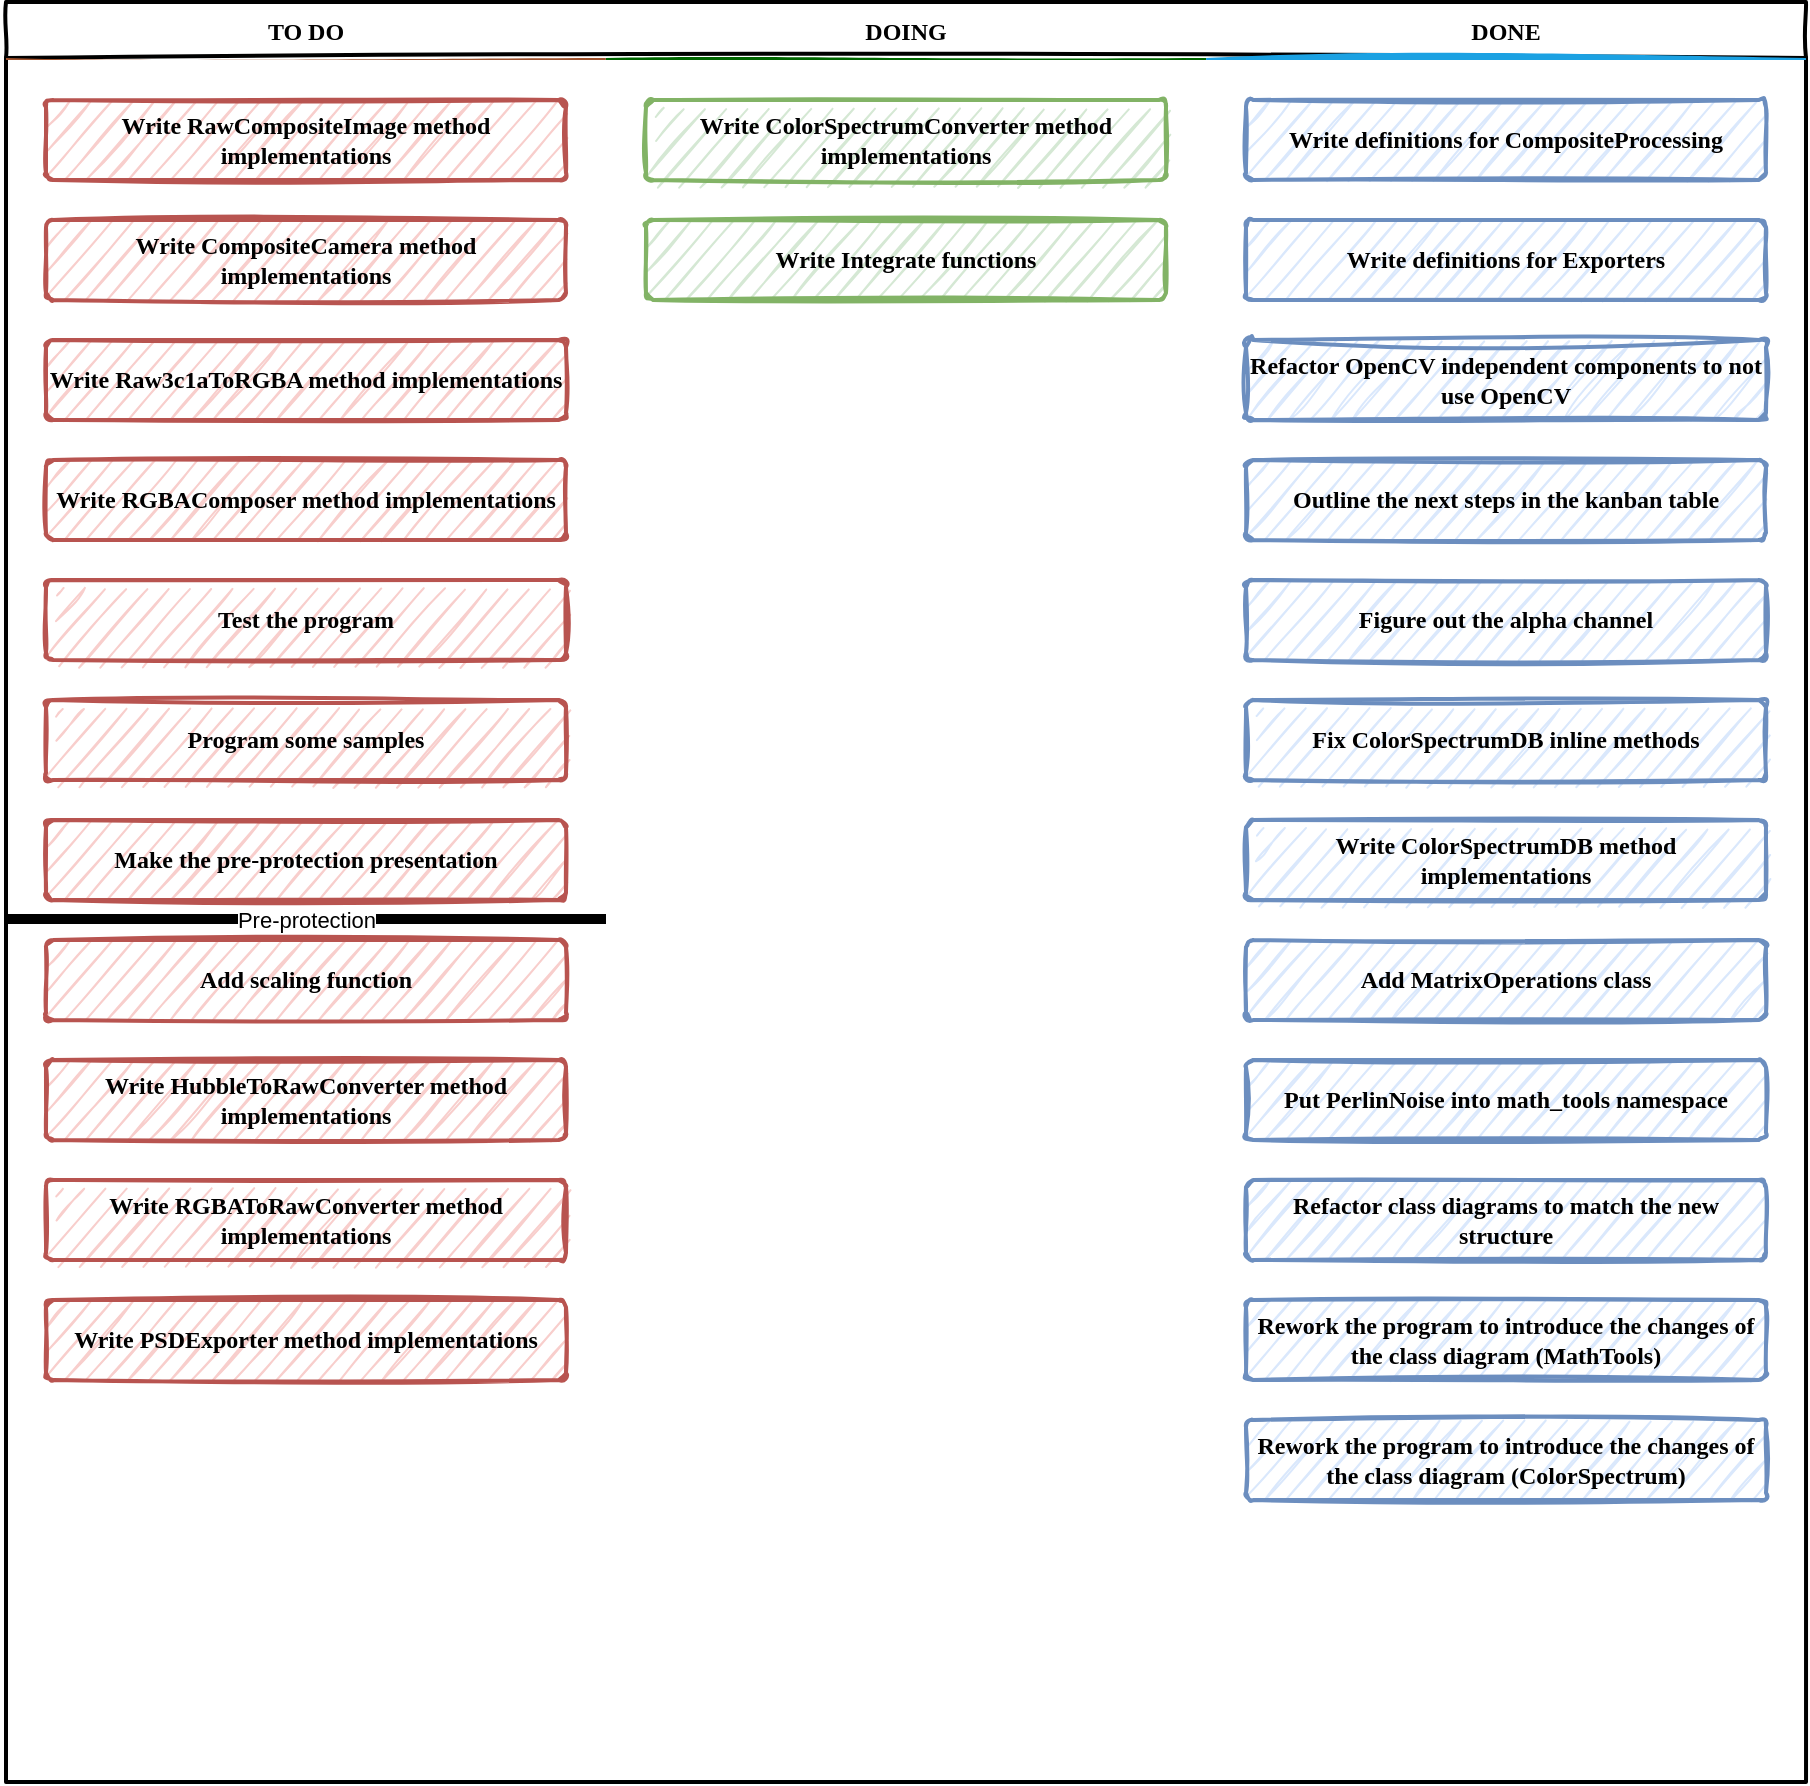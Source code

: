 <mxfile version="21.1.2" type="device">
  <diagram id="wFE0QG_FPsp0jaGvCLVb" name="Page-1">
    <mxGraphModel dx="1964" dy="674" grid="1" gridSize="10" guides="1" tooltips="1" connect="1" arrows="1" fold="1" page="1" pageScale="1" pageWidth="850" pageHeight="1100" math="0" shadow="0">
      <root>
        <mxCell id="0" />
        <mxCell id="1" parent="0" />
        <mxCell id="_5mSTuPxr-ZiKRkBDSY7-1" value="" style="swimlane;fontStyle=2;childLayout=stackLayout;horizontal=1;startSize=28;horizontalStack=1;resizeParent=1;resizeParentMax=0;resizeLast=0;collapsible=0;marginBottom=0;swimlaneFillColor=none;fontFamily=Permanent Marker;fontSize=16;points=[];verticalAlign=top;stackBorder=0;resizable=1;strokeWidth=2;sketch=1;disableMultiStroke=1;" parent="1" vertex="1">
          <mxGeometry y="80" width="900" height="890" as="geometry" />
        </mxCell>
        <object label="TO DO" status="New" id="_5mSTuPxr-ZiKRkBDSY7-2">
          <mxCell style="swimlane;strokeWidth=2;fontFamily=Permanent Marker;html=0;startSize=1;verticalAlign=bottom;spacingBottom=5;points=[];childLayout=stackLayout;stackBorder=20;stackSpacing=20;resizeLast=0;resizeParent=1;horizontalStack=0;collapsible=0;sketch=1;strokeColor=none;fillStyle=solid;fillColor=#A0522D;" parent="_5mSTuPxr-ZiKRkBDSY7-1" vertex="1">
            <mxGeometry y="28" width="300" height="862" as="geometry" />
          </mxCell>
        </object>
        <object label="Write RawCompositeImage method implementations" placeholders="1" id="_B5xB6yS-wQfZPq2VHyh-19">
          <mxCell style="whiteSpace=wrap;html=1;strokeWidth=2;fillColor=#f8cecc;fontStyle=1;spacingTop=0;rounded=1;arcSize=9;points=[];sketch=1;fontFamily=Permanent Marker;hachureGap=8;fillWeight=1;strokeColor=#b85450;" parent="_5mSTuPxr-ZiKRkBDSY7-2" vertex="1">
            <mxGeometry x="20" y="21" width="260" height="40" as="geometry" />
          </mxCell>
        </object>
        <object label="Write CompositeCamera method implementations" placeholders="1" id="_B5xB6yS-wQfZPq2VHyh-20">
          <mxCell style="whiteSpace=wrap;html=1;strokeWidth=2;fillColor=#f8cecc;fontStyle=1;spacingTop=0;rounded=1;arcSize=9;points=[];sketch=1;fontFamily=Permanent Marker;hachureGap=8;fillWeight=1;strokeColor=#b85450;" parent="_5mSTuPxr-ZiKRkBDSY7-2" vertex="1">
            <mxGeometry x="20" y="81" width="260" height="40" as="geometry" />
          </mxCell>
        </object>
        <object label="Write Raw3c1aToRGBA method implementations" placeholders="1" id="_B5xB6yS-wQfZPq2VHyh-21">
          <mxCell style="whiteSpace=wrap;html=1;strokeWidth=2;fillColor=#f8cecc;fontStyle=1;spacingTop=0;rounded=1;arcSize=9;points=[];sketch=1;fontFamily=Permanent Marker;hachureGap=8;fillWeight=1;strokeColor=#b85450;" parent="_5mSTuPxr-ZiKRkBDSY7-2" vertex="1">
            <mxGeometry x="20" y="141" width="260" height="40" as="geometry" />
          </mxCell>
        </object>
        <object label="Write RGBAComposer method implementations" placeholders="1" id="_B5xB6yS-wQfZPq2VHyh-23">
          <mxCell style="whiteSpace=wrap;html=1;strokeWidth=2;fillColor=#f8cecc;fontStyle=1;spacingTop=0;rounded=1;arcSize=9;points=[];sketch=1;fontFamily=Permanent Marker;hachureGap=8;fillWeight=1;strokeColor=#b85450;" parent="_5mSTuPxr-ZiKRkBDSY7-2" vertex="1">
            <mxGeometry x="20" y="201" width="260" height="40" as="geometry" />
          </mxCell>
        </object>
        <object label="Test the program" placeholders="1" id="_B5xB6yS-wQfZPq2VHyh-26">
          <mxCell style="whiteSpace=wrap;html=1;strokeWidth=2;fillColor=#f8cecc;fontStyle=1;spacingTop=0;rounded=1;arcSize=9;points=[];sketch=1;fontFamily=Permanent Marker;hachureGap=8;fillWeight=1;strokeColor=#b85450;" parent="_5mSTuPxr-ZiKRkBDSY7-2" vertex="1">
            <mxGeometry x="20" y="261" width="260" height="40" as="geometry" />
          </mxCell>
        </object>
        <object label="Program some samples" placeholders="1" id="_B5xB6yS-wQfZPq2VHyh-27">
          <mxCell style="whiteSpace=wrap;html=1;strokeWidth=2;fillColor=#f8cecc;fontStyle=1;spacingTop=0;rounded=1;arcSize=9;points=[];sketch=1;fontFamily=Permanent Marker;hachureGap=8;fillWeight=1;strokeColor=#b85450;" parent="_5mSTuPxr-ZiKRkBDSY7-2" vertex="1">
            <mxGeometry x="20" y="321" width="260" height="40" as="geometry" />
          </mxCell>
        </object>
        <object label="Make the pre-protection presentation" placeholders="1" id="pLNMyA59S91D-jUSyazH-4">
          <mxCell style="whiteSpace=wrap;html=1;strokeWidth=2;fillColor=#f8cecc;fontStyle=1;spacingTop=0;rounded=1;arcSize=9;points=[];sketch=1;fontFamily=Permanent Marker;hachureGap=8;fillWeight=1;strokeColor=#b85450;" vertex="1" parent="_5mSTuPxr-ZiKRkBDSY7-2">
            <mxGeometry x="20" y="381" width="260" height="40" as="geometry" />
          </mxCell>
        </object>
        <mxCell id="pLNMyA59S91D-jUSyazH-3" value="Pre-protection" style="endArrow=none;html=1;rounded=0;strokeWidth=5;" edge="1" parent="_5mSTuPxr-ZiKRkBDSY7-2">
          <mxGeometry width="50" height="50" relative="1" as="geometry">
            <mxPoint y="430.5" as="sourcePoint" />
            <mxPoint x="300" y="430.5" as="targetPoint" />
          </mxGeometry>
        </mxCell>
        <object label="Add scaling function" placeholders="1" id="_B5xB6yS-wQfZPq2VHyh-13">
          <mxCell style="whiteSpace=wrap;html=1;strokeWidth=2;fillColor=#f8cecc;fontStyle=1;spacingTop=0;rounded=1;arcSize=9;points=[];sketch=1;fontFamily=Permanent Marker;hachureGap=8;fillWeight=1;strokeColor=#b85450;" parent="_5mSTuPxr-ZiKRkBDSY7-2" vertex="1">
            <mxGeometry x="20" y="441" width="260" height="40" as="geometry" />
          </mxCell>
        </object>
        <object label="Write HubbleToRawConverter method implementations" placeholders="1" id="_B5xB6yS-wQfZPq2VHyh-24">
          <mxCell style="whiteSpace=wrap;html=1;strokeWidth=2;fillColor=#f8cecc;fontStyle=1;spacingTop=0;rounded=1;arcSize=9;points=[];sketch=1;fontFamily=Permanent Marker;hachureGap=8;fillWeight=1;strokeColor=#b85450;" parent="_5mSTuPxr-ZiKRkBDSY7-2" vertex="1">
            <mxGeometry x="20" y="501" width="260" height="40" as="geometry" />
          </mxCell>
        </object>
        <object label="Write RGBAToRawConverter method implementations" placeholders="1" id="_B5xB6yS-wQfZPq2VHyh-25">
          <mxCell style="whiteSpace=wrap;html=1;strokeWidth=2;fillColor=#f8cecc;fontStyle=1;spacingTop=0;rounded=1;arcSize=9;points=[];sketch=1;fontFamily=Permanent Marker;hachureGap=8;fillWeight=1;strokeColor=#b85450;" parent="_5mSTuPxr-ZiKRkBDSY7-2" vertex="1">
            <mxGeometry x="20" y="561" width="260" height="40" as="geometry" />
          </mxCell>
        </object>
        <object label="Write PSDExporter method implementations" placeholders="1" id="_B5xB6yS-wQfZPq2VHyh-22">
          <mxCell style="whiteSpace=wrap;html=1;strokeWidth=2;fillColor=#f8cecc;fontStyle=1;spacingTop=0;rounded=1;arcSize=9;points=[];sketch=1;fontFamily=Permanent Marker;hachureGap=8;fillWeight=1;strokeColor=#b85450;" parent="_5mSTuPxr-ZiKRkBDSY7-2" vertex="1">
            <mxGeometry x="20" y="621" width="260" height="40" as="geometry" />
          </mxCell>
        </object>
        <object label="DOING" status="In progress" id="_5mSTuPxr-ZiKRkBDSY7-6">
          <mxCell style="swimlane;strokeWidth=2;fontFamily=Permanent Marker;html=0;startSize=1;verticalAlign=bottom;spacingBottom=5;points=[];childLayout=stackLayout;stackBorder=20;stackSpacing=20;resizeLast=0;resizeParent=1;horizontalStack=0;collapsible=0;sketch=1;strokeColor=none;fillStyle=solid;fillColor=#006600;" parent="_5mSTuPxr-ZiKRkBDSY7-1" vertex="1">
            <mxGeometry x="300" y="28" width="300" height="862" as="geometry" />
          </mxCell>
        </object>
        <object label="Write ColorSpectrumConverter method implementations" placeholders="1" id="_B5xB6yS-wQfZPq2VHyh-16">
          <mxCell style="whiteSpace=wrap;html=1;strokeWidth=2;fillColor=#d5e8d4;fontStyle=1;spacingTop=0;rounded=1;arcSize=9;points=[];sketch=1;fontFamily=Permanent Marker;hachureGap=8;fillWeight=1;strokeColor=#82b366;" parent="_5mSTuPxr-ZiKRkBDSY7-6" vertex="1">
            <mxGeometry x="20" y="21" width="260" height="40" as="geometry" />
          </mxCell>
        </object>
        <object label="Write Integrate functions" placeholders="1" id="-W177HSRyE7rzrqI0KIZ-4">
          <mxCell style="whiteSpace=wrap;html=1;strokeWidth=2;fillColor=#d5e8d4;fontStyle=1;spacingTop=0;rounded=1;arcSize=9;points=[];sketch=1;fontFamily=Permanent Marker;hachureGap=8;fillWeight=1;strokeColor=#82b366;" parent="_5mSTuPxr-ZiKRkBDSY7-6" vertex="1">
            <mxGeometry x="20" y="81" width="260" height="40" as="geometry" />
          </mxCell>
        </object>
        <object label="DONE" status="Completed" id="_5mSTuPxr-ZiKRkBDSY7-9">
          <mxCell style="swimlane;strokeWidth=2;fontFamily=Permanent Marker;html=0;startSize=1;verticalAlign=bottom;spacingBottom=5;points=[];childLayout=stackLayout;stackBorder=20;stackSpacing=20;resizeLast=0;resizeParent=1;horizontalStack=0;collapsible=0;sketch=1;strokeColor=none;fillStyle=solid;fillColor=#1BA1E2;" parent="_5mSTuPxr-ZiKRkBDSY7-1" vertex="1">
            <mxGeometry x="600" y="28" width="300" height="862" as="geometry" />
          </mxCell>
        </object>
        <object label="Write definitions for CompositeProcessing" placeholders="1" id="_5mSTuPxr-ZiKRkBDSY7-4">
          <mxCell style="whiteSpace=wrap;html=1;strokeWidth=2;fillColor=#dae8fc;fontStyle=1;spacingTop=0;rounded=1;arcSize=9;points=[];sketch=1;fontFamily=Permanent Marker;hachureGap=8;fillWeight=1;strokeColor=#6c8ebf;" parent="_5mSTuPxr-ZiKRkBDSY7-9" vertex="1">
            <mxGeometry x="20" y="21" width="260" height="40" as="geometry" />
          </mxCell>
        </object>
        <object label="Write definitions for Exporters" placeholders="1" id="_5mSTuPxr-ZiKRkBDSY7-5">
          <mxCell style="whiteSpace=wrap;html=1;strokeWidth=2;fillColor=#dae8fc;fontStyle=1;spacingTop=0;rounded=1;arcSize=9;points=[];sketch=1;fontFamily=Permanent Marker;hachureGap=8;fillWeight=1;strokeColor=#6c8ebf;" parent="_5mSTuPxr-ZiKRkBDSY7-9" vertex="1">
            <mxGeometry x="20" y="81" width="260" height="40" as="geometry" />
          </mxCell>
        </object>
        <object label="Refactor OpenCV independent components to not use OpenCV" placeholders="1" id="_5mSTuPxr-ZiKRkBDSY7-3">
          <mxCell style="whiteSpace=wrap;strokeWidth=2;fillColor=#dae8fc;fontStyle=1;spacingTop=0;rounded=1;arcSize=9;points=[];fontFamily=Permanent Marker;hachureGap=8;fillWeight=1;labelBackgroundColor=none;labelBorderColor=none;html=1;sketch=1;curveFitting=1;jiggle=2;connectable=1;sketchStyle=rough;strokeColor=#6c8ebf;" parent="_5mSTuPxr-ZiKRkBDSY7-9" vertex="1">
            <mxGeometry x="20" y="141" width="260" height="40" as="geometry" />
          </mxCell>
        </object>
        <object label="Outline the next steps in the kanban table" placeholders="1" id="_B5xB6yS-wQfZPq2VHyh-15">
          <mxCell style="whiteSpace=wrap;html=1;strokeWidth=2;fillColor=#dae8fc;fontStyle=1;spacingTop=0;rounded=1;arcSize=9;points=[];sketch=1;fontFamily=Permanent Marker;hachureGap=8;fillWeight=1;strokeColor=#6c8ebf;" parent="_5mSTuPxr-ZiKRkBDSY7-9" vertex="1">
            <mxGeometry x="20" y="201" width="260" height="40" as="geometry" />
          </mxCell>
        </object>
        <object label="Figure out the alpha channel" placeholders="1" id="_B5xB6yS-wQfZPq2VHyh-12">
          <mxCell style="whiteSpace=wrap;html=1;strokeWidth=2;fillColor=#dae8fc;fontStyle=1;spacingTop=0;rounded=1;arcSize=9;points=[];sketch=1;fontFamily=Permanent Marker;hachureGap=8;fillWeight=1;strokeColor=#6c8ebf;" parent="_5mSTuPxr-ZiKRkBDSY7-9" vertex="1">
            <mxGeometry x="20" y="261" width="260" height="40" as="geometry" />
          </mxCell>
        </object>
        <object label="Fix ColorSpectrumDB inline methods" placeholders="1" id="_B5xB6yS-wQfZPq2VHyh-18">
          <mxCell style="whiteSpace=wrap;html=1;strokeWidth=2;fillColor=#dae8fc;fontStyle=1;spacingTop=0;rounded=1;arcSize=9;points=[];sketch=1;fontFamily=Permanent Marker;hachureGap=8;fillWeight=1;strokeColor=#6c8ebf;" parent="_5mSTuPxr-ZiKRkBDSY7-9" vertex="1">
            <mxGeometry x="20" y="321" width="260" height="40" as="geometry" />
          </mxCell>
        </object>
        <object label="Write ColorSpectrumDB method implementations" placeholders="1" id="_B5xB6yS-wQfZPq2VHyh-17">
          <mxCell style="whiteSpace=wrap;html=1;strokeWidth=2;fillColor=#dae8fc;fontStyle=1;spacingTop=0;rounded=1;arcSize=9;points=[];sketch=1;fontFamily=Permanent Marker;hachureGap=8;fillWeight=1;strokeColor=#6c8ebf;" parent="_5mSTuPxr-ZiKRkBDSY7-9" vertex="1">
            <mxGeometry x="20" y="381" width="260" height="40" as="geometry" />
          </mxCell>
        </object>
        <object label="Add MatrixOperations class" placeholders="1" id="-W177HSRyE7rzrqI0KIZ-1">
          <mxCell style="whiteSpace=wrap;html=1;strokeWidth=2;fillColor=#dae8fc;fontStyle=1;spacingTop=0;rounded=1;arcSize=9;points=[];sketch=1;fontFamily=Permanent Marker;hachureGap=8;fillWeight=1;strokeColor=#6c8ebf;" parent="_5mSTuPxr-ZiKRkBDSY7-9" vertex="1">
            <mxGeometry x="20" y="441" width="260" height="40" as="geometry" />
          </mxCell>
        </object>
        <object label="Put PerlinNoise into math_tools namespace" placeholders="1" id="-W177HSRyE7rzrqI0KIZ-2">
          <mxCell style="whiteSpace=wrap;html=1;strokeWidth=2;fillColor=#dae8fc;fontStyle=1;spacingTop=0;rounded=1;arcSize=9;points=[];sketch=1;fontFamily=Permanent Marker;hachureGap=8;fillWeight=1;strokeColor=#6c8ebf;" parent="_5mSTuPxr-ZiKRkBDSY7-9" vertex="1">
            <mxGeometry x="20" y="501" width="260" height="40" as="geometry" />
          </mxCell>
        </object>
        <object label="Refactor class diagrams to match the new structure" placeholders="1" id="-W177HSRyE7rzrqI0KIZ-3">
          <mxCell style="whiteSpace=wrap;html=1;strokeWidth=2;fillColor=#dae8fc;fontStyle=1;spacingTop=0;rounded=1;arcSize=9;points=[];sketch=1;fontFamily=Permanent Marker;hachureGap=8;fillWeight=1;strokeColor=#6c8ebf;" parent="_5mSTuPxr-ZiKRkBDSY7-9" vertex="1">
            <mxGeometry x="20" y="561" width="260" height="40" as="geometry" />
          </mxCell>
        </object>
        <object label="Rework the program to introduce the changes of the class diagram (MathTools)" placeholders="1" id="pLNMyA59S91D-jUSyazH-1">
          <mxCell style="whiteSpace=wrap;html=1;strokeWidth=2;fillColor=#dae8fc;fontStyle=1;spacingTop=0;rounded=1;arcSize=9;points=[];sketch=1;fontFamily=Permanent Marker;hachureGap=8;fillWeight=1;strokeColor=#6c8ebf;" vertex="1" parent="_5mSTuPxr-ZiKRkBDSY7-9">
            <mxGeometry x="20" y="621" width="260" height="40" as="geometry" />
          </mxCell>
        </object>
        <object label="Rework the program to introduce the changes of the class diagram (ColorSpectrum)" placeholders="1" id="pLNMyA59S91D-jUSyazH-2">
          <mxCell style="whiteSpace=wrap;html=1;strokeWidth=2;fillColor=#dae8fc;fontStyle=1;spacingTop=0;rounded=1;arcSize=9;points=[];sketch=1;fontFamily=Permanent Marker;hachureGap=8;fillWeight=1;strokeColor=#6c8ebf;" vertex="1" parent="_5mSTuPxr-ZiKRkBDSY7-9">
            <mxGeometry x="20" y="681" width="260" height="40" as="geometry" />
          </mxCell>
        </object>
      </root>
    </mxGraphModel>
  </diagram>
</mxfile>
